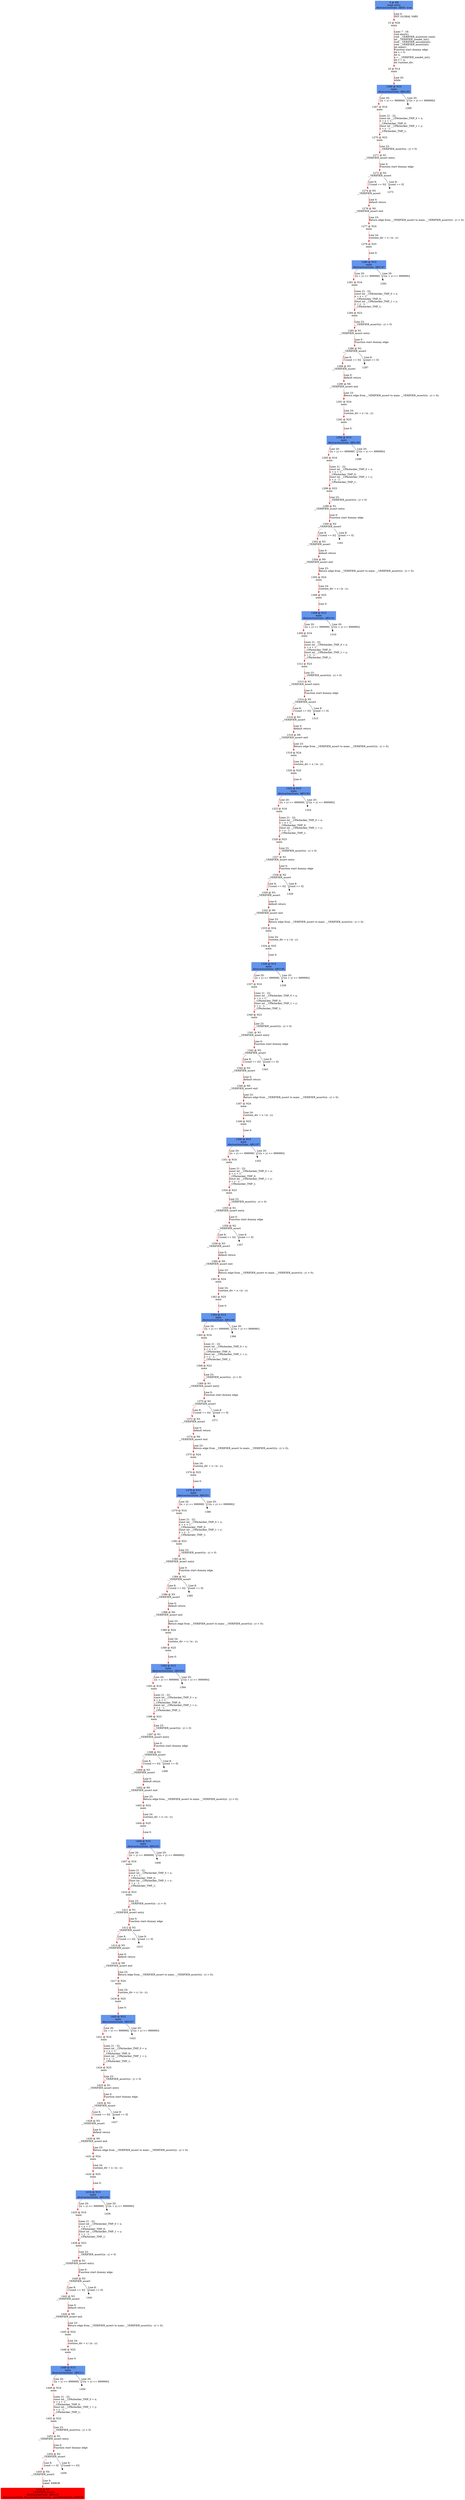 digraph ARG {
node [style="filled" shape="box" color="white"]
0 [fillcolor="cornflowerblue" label="0 @ N8\nmain entry\nAbstractionState: ABS0: true\n" id="0"]
15 [label="15 @ N26\nmain\n" id="15"]
16 [label="16 @ N14\nmain\n" id="16"]
1266 [fillcolor="cornflowerblue" label="1266 @ N15\nmain\nAbstractionState: ABS185\n" id="1266"]
1267 [label="1267 @ N16\nmain\n" id="1267"]
1270 [label="1270 @ N23\nmain\n" id="1270"]
1271 [label="1271 @ N1\n__VERIFIER_assert entry\n" id="1271"]
1272 [label="1272 @ N2\n__VERIFIER_assert\n" id="1272"]
1274 [label="1274 @ N3\n__VERIFIER_assert\n" id="1274"]
1276 [label="1276 @ N0\n__VERIFIER_assert exit\n" id="1276"]
1277 [label="1277 @ N24\nmain\n" id="1277"]
1278 [label="1278 @ N25\nmain\n" id="1278"]
1280 [fillcolor="cornflowerblue" label="1280 @ N15\nmain\nAbstractionState: ABS187\n" id="1280"]
1281 [label="1281 @ N16\nmain\n" id="1281"]
1284 [label="1284 @ N23\nmain\n" id="1284"]
1285 [label="1285 @ N1\n__VERIFIER_assert entry\n" id="1285"]
1286 [label="1286 @ N2\n__VERIFIER_assert\n" id="1286"]
1288 [label="1288 @ N3\n__VERIFIER_assert\n" id="1288"]
1290 [label="1290 @ N0\n__VERIFIER_assert exit\n" id="1290"]
1291 [label="1291 @ N24\nmain\n" id="1291"]
1292 [label="1292 @ N25\nmain\n" id="1292"]
1294 [fillcolor="cornflowerblue" label="1294 @ N15\nmain\nAbstractionState: ABS189\n" id="1294"]
1295 [label="1295 @ N16\nmain\n" id="1295"]
1298 [label="1298 @ N23\nmain\n" id="1298"]
1299 [label="1299 @ N1\n__VERIFIER_assert entry\n" id="1299"]
1300 [label="1300 @ N2\n__VERIFIER_assert\n" id="1300"]
1302 [label="1302 @ N3\n__VERIFIER_assert\n" id="1302"]
1304 [label="1304 @ N0\n__VERIFIER_assert exit\n" id="1304"]
1305 [label="1305 @ N24\nmain\n" id="1305"]
1306 [label="1306 @ N25\nmain\n" id="1306"]
1308 [fillcolor="cornflowerblue" label="1308 @ N15\nmain\nAbstractionState: ABS191\n" id="1308"]
1309 [label="1309 @ N16\nmain\n" id="1309"]
1312 [label="1312 @ N23\nmain\n" id="1312"]
1313 [label="1313 @ N1\n__VERIFIER_assert entry\n" id="1313"]
1314 [label="1314 @ N2\n__VERIFIER_assert\n" id="1314"]
1316 [label="1316 @ N3\n__VERIFIER_assert\n" id="1316"]
1318 [label="1318 @ N0\n__VERIFIER_assert exit\n" id="1318"]
1319 [label="1319 @ N24\nmain\n" id="1319"]
1320 [label="1320 @ N25\nmain\n" id="1320"]
1322 [fillcolor="cornflowerblue" label="1322 @ N15\nmain\nAbstractionState: ABS193\n" id="1322"]
1323 [label="1323 @ N16\nmain\n" id="1323"]
1326 [label="1326 @ N23\nmain\n" id="1326"]
1327 [label="1327 @ N1\n__VERIFIER_assert entry\n" id="1327"]
1328 [label="1328 @ N2\n__VERIFIER_assert\n" id="1328"]
1330 [label="1330 @ N3\n__VERIFIER_assert\n" id="1330"]
1332 [label="1332 @ N0\n__VERIFIER_assert exit\n" id="1332"]
1333 [label="1333 @ N24\nmain\n" id="1333"]
1334 [label="1334 @ N25\nmain\n" id="1334"]
1336 [fillcolor="cornflowerblue" label="1336 @ N15\nmain\nAbstractionState: ABS195\n" id="1336"]
1337 [label="1337 @ N16\nmain\n" id="1337"]
1340 [label="1340 @ N23\nmain\n" id="1340"]
1341 [label="1341 @ N1\n__VERIFIER_assert entry\n" id="1341"]
1342 [label="1342 @ N2\n__VERIFIER_assert\n" id="1342"]
1344 [label="1344 @ N3\n__VERIFIER_assert\n" id="1344"]
1346 [label="1346 @ N0\n__VERIFIER_assert exit\n" id="1346"]
1347 [label="1347 @ N24\nmain\n" id="1347"]
1348 [label="1348 @ N25\nmain\n" id="1348"]
1350 [fillcolor="cornflowerblue" label="1350 @ N15\nmain\nAbstractionState: ABS197\n" id="1350"]
1351 [label="1351 @ N16\nmain\n" id="1351"]
1354 [label="1354 @ N23\nmain\n" id="1354"]
1355 [label="1355 @ N1\n__VERIFIER_assert entry\n" id="1355"]
1356 [label="1356 @ N2\n__VERIFIER_assert\n" id="1356"]
1358 [label="1358 @ N3\n__VERIFIER_assert\n" id="1358"]
1360 [label="1360 @ N0\n__VERIFIER_assert exit\n" id="1360"]
1361 [label="1361 @ N24\nmain\n" id="1361"]
1362 [label="1362 @ N25\nmain\n" id="1362"]
1364 [fillcolor="cornflowerblue" label="1364 @ N15\nmain\nAbstractionState: ABS199\n" id="1364"]
1365 [label="1365 @ N16\nmain\n" id="1365"]
1368 [label="1368 @ N23\nmain\n" id="1368"]
1369 [label="1369 @ N1\n__VERIFIER_assert entry\n" id="1369"]
1370 [label="1370 @ N2\n__VERIFIER_assert\n" id="1370"]
1372 [label="1372 @ N3\n__VERIFIER_assert\n" id="1372"]
1374 [label="1374 @ N0\n__VERIFIER_assert exit\n" id="1374"]
1375 [label="1375 @ N24\nmain\n" id="1375"]
1376 [label="1376 @ N25\nmain\n" id="1376"]
1378 [fillcolor="cornflowerblue" label="1378 @ N15\nmain\nAbstractionState: ABS201\n" id="1378"]
1379 [label="1379 @ N16\nmain\n" id="1379"]
1382 [label="1382 @ N23\nmain\n" id="1382"]
1383 [label="1383 @ N1\n__VERIFIER_assert entry\n" id="1383"]
1384 [label="1384 @ N2\n__VERIFIER_assert\n" id="1384"]
1386 [label="1386 @ N3\n__VERIFIER_assert\n" id="1386"]
1388 [label="1388 @ N0\n__VERIFIER_assert exit\n" id="1388"]
1389 [label="1389 @ N24\nmain\n" id="1389"]
1390 [label="1390 @ N25\nmain\n" id="1390"]
1392 [fillcolor="cornflowerblue" label="1392 @ N15\nmain\nAbstractionState: ABS203\n" id="1392"]
1393 [label="1393 @ N16\nmain\n" id="1393"]
1396 [label="1396 @ N23\nmain\n" id="1396"]
1397 [label="1397 @ N1\n__VERIFIER_assert entry\n" id="1397"]
1398 [label="1398 @ N2\n__VERIFIER_assert\n" id="1398"]
1400 [label="1400 @ N3\n__VERIFIER_assert\n" id="1400"]
1402 [label="1402 @ N0\n__VERIFIER_assert exit\n" id="1402"]
1403 [label="1403 @ N24\nmain\n" id="1403"]
1404 [label="1404 @ N25\nmain\n" id="1404"]
1406 [fillcolor="cornflowerblue" label="1406 @ N15\nmain\nAbstractionState: ABS205\n" id="1406"]
1407 [label="1407 @ N16\nmain\n" id="1407"]
1410 [label="1410 @ N23\nmain\n" id="1410"]
1411 [label="1411 @ N1\n__VERIFIER_assert entry\n" id="1411"]
1412 [label="1412 @ N2\n__VERIFIER_assert\n" id="1412"]
1414 [label="1414 @ N3\n__VERIFIER_assert\n" id="1414"]
1416 [label="1416 @ N0\n__VERIFIER_assert exit\n" id="1416"]
1417 [label="1417 @ N24\nmain\n" id="1417"]
1418 [label="1418 @ N25\nmain\n" id="1418"]
1420 [fillcolor="cornflowerblue" label="1420 @ N15\nmain\nAbstractionState: ABS207\n" id="1420"]
1421 [label="1421 @ N16\nmain\n" id="1421"]
1424 [label="1424 @ N23\nmain\n" id="1424"]
1425 [label="1425 @ N1\n__VERIFIER_assert entry\n" id="1425"]
1426 [label="1426 @ N2\n__VERIFIER_assert\n" id="1426"]
1428 [label="1428 @ N3\n__VERIFIER_assert\n" id="1428"]
1430 [label="1430 @ N0\n__VERIFIER_assert exit\n" id="1430"]
1431 [label="1431 @ N24\nmain\n" id="1431"]
1432 [label="1432 @ N25\nmain\n" id="1432"]
1434 [fillcolor="cornflowerblue" label="1434 @ N15\nmain\nAbstractionState: ABS209\n" id="1434"]
1435 [label="1435 @ N16\nmain\n" id="1435"]
1438 [label="1438 @ N23\nmain\n" id="1438"]
1439 [label="1439 @ N1\n__VERIFIER_assert entry\n" id="1439"]
1440 [label="1440 @ N2\n__VERIFIER_assert\n" id="1440"]
1442 [label="1442 @ N3\n__VERIFIER_assert\n" id="1442"]
1444 [label="1444 @ N0\n__VERIFIER_assert exit\n" id="1444"]
1445 [label="1445 @ N24\nmain\n" id="1445"]
1446 [label="1446 @ N25\nmain\n" id="1446"]
1448 [fillcolor="cornflowerblue" label="1448 @ N15\nmain\nAbstractionState: ABS211\n" id="1448"]
1449 [label="1449 @ N16\nmain\n" id="1449"]
1452 [label="1452 @ N23\nmain\n" id="1452"]
1453 [label="1453 @ N1\n__VERIFIER_assert entry\n" id="1453"]
1454 [label="1454 @ N2\n__VERIFIER_assert\n" id="1454"]
1455 [label="1455 @ N4\n__VERIFIER_assert\n" id="1455"]
1458 [fillcolor="red" label="1458 @ N5\n__VERIFIER_assert\nAbstractionState: ABS212\n AutomatonState: ErrorLabelAutomaton: _predefinedState_ERROR\n" id="1458"]
0 -> 15 [color="red" label="Line 0: \lINIT GLOBAL VARS\l" id="0 -> 15"]
15 -> 16 [color="red" label="Lines 7 - 18: \lvoid abort();\lvoid __VERIFIER_assert(int cond);\lint __VERIFIER_nondet_int();\lvoid __VERIFIER_assume(int);\lvoid __VERIFIER_assert(int);\lint main();\lFunction start dummy edge\lint x = 0;\lint n;\ln = __VERIFIER_nondet_int();\lint y = n;\lint runtime_div;\l" id="15 -> 16"]
16 -> 1266 [color="red" label="Line 20: \lwhile\l" id="16 -> 1266"]
1266 -> 1267 [color="red" label="Line 20: \l[(x + y) <= 999999]\l" id="1266 -> 1267"]
1266 -> 1268 [label="Line 20: \l[!((x + y) <= 999999)]\l" id="1266 -> 1268"]
1267 -> 1270 [color="red" label="Lines 21 - 22: \lconst int __CPAchecker_TMP_0 = x;\lx = x + 1;\l__CPAchecker_TMP_0;\lconst int __CPAchecker_TMP_1 = y;\ly = y - 1;\l__CPAchecker_TMP_1;\l" id="1267 -> 1270"]
1270 -> 1271 [color="red" label="Line 23: \l__VERIFIER_assert((n - y) > 0)\l" id="1270 -> 1271"]
1271 -> 1272 [color="red" label="Line 0: \lFunction start dummy edge\l" id="1271 -> 1272"]
1272 -> 1273 [label="Line 8: \l[cond == 0]\l" id="1272 -> 1273"]
1272 -> 1274 [color="red" label="Line 8: \l[!(cond == 0)]\l" id="1272 -> 1274"]
1274 -> 1276 [color="red" label="Line 0: \ldefault return\l" id="1274 -> 1276"]
1276 -> 1277 [color="red" label="Line 23: \lReturn edge from __VERIFIER_assert to main: __VERIFIER_assert((n - y) > 0);\l" id="1276 -> 1277"]
1277 -> 1278 [color="red" label="Line 24: \lruntime_div = x / (n - y);\l" id="1277 -> 1278"]
1278 -> 1280 [color="red" label="Line 0: \l\l" id="1278 -> 1280"]
1280 -> 1281 [color="red" label="Line 20: \l[(x + y) <= 999999]\l" id="1280 -> 1281"]
1280 -> 1282 [label="Line 20: \l[!((x + y) <= 999999)]\l" id="1280 -> 1282"]
1281 -> 1284 [color="red" label="Lines 21 - 22: \lconst int __CPAchecker_TMP_0 = x;\lx = x + 1;\l__CPAchecker_TMP_0;\lconst int __CPAchecker_TMP_1 = y;\ly = y - 1;\l__CPAchecker_TMP_1;\l" id="1281 -> 1284"]
1284 -> 1285 [color="red" label="Line 23: \l__VERIFIER_assert((n - y) > 0)\l" id="1284 -> 1285"]
1285 -> 1286 [color="red" label="Line 0: \lFunction start dummy edge\l" id="1285 -> 1286"]
1286 -> 1287 [label="Line 8: \l[cond == 0]\l" id="1286 -> 1287"]
1286 -> 1288 [color="red" label="Line 8: \l[!(cond == 0)]\l" id="1286 -> 1288"]
1288 -> 1290 [color="red" label="Line 0: \ldefault return\l" id="1288 -> 1290"]
1290 -> 1291 [color="red" label="Line 23: \lReturn edge from __VERIFIER_assert to main: __VERIFIER_assert((n - y) > 0);\l" id="1290 -> 1291"]
1291 -> 1292 [color="red" label="Line 24: \lruntime_div = x / (n - y);\l" id="1291 -> 1292"]
1292 -> 1294 [color="red" label="Line 0: \l\l" id="1292 -> 1294"]
1294 -> 1295 [color="red" label="Line 20: \l[(x + y) <= 999999]\l" id="1294 -> 1295"]
1294 -> 1296 [label="Line 20: \l[!((x + y) <= 999999)]\l" id="1294 -> 1296"]
1295 -> 1298 [color="red" label="Lines 21 - 22: \lconst int __CPAchecker_TMP_0 = x;\lx = x + 1;\l__CPAchecker_TMP_0;\lconst int __CPAchecker_TMP_1 = y;\ly = y - 1;\l__CPAchecker_TMP_1;\l" id="1295 -> 1298"]
1298 -> 1299 [color="red" label="Line 23: \l__VERIFIER_assert((n - y) > 0)\l" id="1298 -> 1299"]
1299 -> 1300 [color="red" label="Line 0: \lFunction start dummy edge\l" id="1299 -> 1300"]
1300 -> 1301 [label="Line 8: \l[cond == 0]\l" id="1300 -> 1301"]
1300 -> 1302 [color="red" label="Line 8: \l[!(cond == 0)]\l" id="1300 -> 1302"]
1302 -> 1304 [color="red" label="Line 0: \ldefault return\l" id="1302 -> 1304"]
1304 -> 1305 [color="red" label="Line 23: \lReturn edge from __VERIFIER_assert to main: __VERIFIER_assert((n - y) > 0);\l" id="1304 -> 1305"]
1305 -> 1306 [color="red" label="Line 24: \lruntime_div = x / (n - y);\l" id="1305 -> 1306"]
1306 -> 1308 [color="red" label="Line 0: \l\l" id="1306 -> 1308"]
1308 -> 1309 [color="red" label="Line 20: \l[(x + y) <= 999999]\l" id="1308 -> 1309"]
1308 -> 1310 [label="Line 20: \l[!((x + y) <= 999999)]\l" id="1308 -> 1310"]
1309 -> 1312 [color="red" label="Lines 21 - 22: \lconst int __CPAchecker_TMP_0 = x;\lx = x + 1;\l__CPAchecker_TMP_0;\lconst int __CPAchecker_TMP_1 = y;\ly = y - 1;\l__CPAchecker_TMP_1;\l" id="1309 -> 1312"]
1312 -> 1313 [color="red" label="Line 23: \l__VERIFIER_assert((n - y) > 0)\l" id="1312 -> 1313"]
1313 -> 1314 [color="red" label="Line 0: \lFunction start dummy edge\l" id="1313 -> 1314"]
1314 -> 1315 [label="Line 8: \l[cond == 0]\l" id="1314 -> 1315"]
1314 -> 1316 [color="red" label="Line 8: \l[!(cond == 0)]\l" id="1314 -> 1316"]
1316 -> 1318 [color="red" label="Line 0: \ldefault return\l" id="1316 -> 1318"]
1318 -> 1319 [color="red" label="Line 23: \lReturn edge from __VERIFIER_assert to main: __VERIFIER_assert((n - y) > 0);\l" id="1318 -> 1319"]
1319 -> 1320 [color="red" label="Line 24: \lruntime_div = x / (n - y);\l" id="1319 -> 1320"]
1320 -> 1322 [color="red" label="Line 0: \l\l" id="1320 -> 1322"]
1322 -> 1323 [color="red" label="Line 20: \l[(x + y) <= 999999]\l" id="1322 -> 1323"]
1322 -> 1324 [label="Line 20: \l[!((x + y) <= 999999)]\l" id="1322 -> 1324"]
1323 -> 1326 [color="red" label="Lines 21 - 22: \lconst int __CPAchecker_TMP_0 = x;\lx = x + 1;\l__CPAchecker_TMP_0;\lconst int __CPAchecker_TMP_1 = y;\ly = y - 1;\l__CPAchecker_TMP_1;\l" id="1323 -> 1326"]
1326 -> 1327 [color="red" label="Line 23: \l__VERIFIER_assert((n - y) > 0)\l" id="1326 -> 1327"]
1327 -> 1328 [color="red" label="Line 0: \lFunction start dummy edge\l" id="1327 -> 1328"]
1328 -> 1329 [label="Line 8: \l[cond == 0]\l" id="1328 -> 1329"]
1328 -> 1330 [color="red" label="Line 8: \l[!(cond == 0)]\l" id="1328 -> 1330"]
1330 -> 1332 [color="red" label="Line 0: \ldefault return\l" id="1330 -> 1332"]
1332 -> 1333 [color="red" label="Line 23: \lReturn edge from __VERIFIER_assert to main: __VERIFIER_assert((n - y) > 0);\l" id="1332 -> 1333"]
1333 -> 1334 [color="red" label="Line 24: \lruntime_div = x / (n - y);\l" id="1333 -> 1334"]
1334 -> 1336 [color="red" label="Line 0: \l\l" id="1334 -> 1336"]
1336 -> 1337 [color="red" label="Line 20: \l[(x + y) <= 999999]\l" id="1336 -> 1337"]
1336 -> 1338 [label="Line 20: \l[!((x + y) <= 999999)]\l" id="1336 -> 1338"]
1337 -> 1340 [color="red" label="Lines 21 - 22: \lconst int __CPAchecker_TMP_0 = x;\lx = x + 1;\l__CPAchecker_TMP_0;\lconst int __CPAchecker_TMP_1 = y;\ly = y - 1;\l__CPAchecker_TMP_1;\l" id="1337 -> 1340"]
1340 -> 1341 [color="red" label="Line 23: \l__VERIFIER_assert((n - y) > 0)\l" id="1340 -> 1341"]
1341 -> 1342 [color="red" label="Line 0: \lFunction start dummy edge\l" id="1341 -> 1342"]
1342 -> 1343 [label="Line 8: \l[cond == 0]\l" id="1342 -> 1343"]
1342 -> 1344 [color="red" label="Line 8: \l[!(cond == 0)]\l" id="1342 -> 1344"]
1344 -> 1346 [color="red" label="Line 0: \ldefault return\l" id="1344 -> 1346"]
1346 -> 1347 [color="red" label="Line 23: \lReturn edge from __VERIFIER_assert to main: __VERIFIER_assert((n - y) > 0);\l" id="1346 -> 1347"]
1347 -> 1348 [color="red" label="Line 24: \lruntime_div = x / (n - y);\l" id="1347 -> 1348"]
1348 -> 1350 [color="red" label="Line 0: \l\l" id="1348 -> 1350"]
1350 -> 1351 [color="red" label="Line 20: \l[(x + y) <= 999999]\l" id="1350 -> 1351"]
1350 -> 1352 [label="Line 20: \l[!((x + y) <= 999999)]\l" id="1350 -> 1352"]
1351 -> 1354 [color="red" label="Lines 21 - 22: \lconst int __CPAchecker_TMP_0 = x;\lx = x + 1;\l__CPAchecker_TMP_0;\lconst int __CPAchecker_TMP_1 = y;\ly = y - 1;\l__CPAchecker_TMP_1;\l" id="1351 -> 1354"]
1354 -> 1355 [color="red" label="Line 23: \l__VERIFIER_assert((n - y) > 0)\l" id="1354 -> 1355"]
1355 -> 1356 [color="red" label="Line 0: \lFunction start dummy edge\l" id="1355 -> 1356"]
1356 -> 1357 [label="Line 8: \l[cond == 0]\l" id="1356 -> 1357"]
1356 -> 1358 [color="red" label="Line 8: \l[!(cond == 0)]\l" id="1356 -> 1358"]
1358 -> 1360 [color="red" label="Line 0: \ldefault return\l" id="1358 -> 1360"]
1360 -> 1361 [color="red" label="Line 23: \lReturn edge from __VERIFIER_assert to main: __VERIFIER_assert((n - y) > 0);\l" id="1360 -> 1361"]
1361 -> 1362 [color="red" label="Line 24: \lruntime_div = x / (n - y);\l" id="1361 -> 1362"]
1362 -> 1364 [color="red" label="Line 0: \l\l" id="1362 -> 1364"]
1364 -> 1365 [color="red" label="Line 20: \l[(x + y) <= 999999]\l" id="1364 -> 1365"]
1364 -> 1366 [label="Line 20: \l[!((x + y) <= 999999)]\l" id="1364 -> 1366"]
1365 -> 1368 [color="red" label="Lines 21 - 22: \lconst int __CPAchecker_TMP_0 = x;\lx = x + 1;\l__CPAchecker_TMP_0;\lconst int __CPAchecker_TMP_1 = y;\ly = y - 1;\l__CPAchecker_TMP_1;\l" id="1365 -> 1368"]
1368 -> 1369 [color="red" label="Line 23: \l__VERIFIER_assert((n - y) > 0)\l" id="1368 -> 1369"]
1369 -> 1370 [color="red" label="Line 0: \lFunction start dummy edge\l" id="1369 -> 1370"]
1370 -> 1371 [label="Line 8: \l[cond == 0]\l" id="1370 -> 1371"]
1370 -> 1372 [color="red" label="Line 8: \l[!(cond == 0)]\l" id="1370 -> 1372"]
1372 -> 1374 [color="red" label="Line 0: \ldefault return\l" id="1372 -> 1374"]
1374 -> 1375 [color="red" label="Line 23: \lReturn edge from __VERIFIER_assert to main: __VERIFIER_assert((n - y) > 0);\l" id="1374 -> 1375"]
1375 -> 1376 [color="red" label="Line 24: \lruntime_div = x / (n - y);\l" id="1375 -> 1376"]
1376 -> 1378 [color="red" label="Line 0: \l\l" id="1376 -> 1378"]
1378 -> 1379 [color="red" label="Line 20: \l[(x + y) <= 999999]\l" id="1378 -> 1379"]
1378 -> 1380 [label="Line 20: \l[!((x + y) <= 999999)]\l" id="1378 -> 1380"]
1379 -> 1382 [color="red" label="Lines 21 - 22: \lconst int __CPAchecker_TMP_0 = x;\lx = x + 1;\l__CPAchecker_TMP_0;\lconst int __CPAchecker_TMP_1 = y;\ly = y - 1;\l__CPAchecker_TMP_1;\l" id="1379 -> 1382"]
1382 -> 1383 [color="red" label="Line 23: \l__VERIFIER_assert((n - y) > 0)\l" id="1382 -> 1383"]
1383 -> 1384 [color="red" label="Line 0: \lFunction start dummy edge\l" id="1383 -> 1384"]
1384 -> 1385 [label="Line 8: \l[cond == 0]\l" id="1384 -> 1385"]
1384 -> 1386 [color="red" label="Line 8: \l[!(cond == 0)]\l" id="1384 -> 1386"]
1386 -> 1388 [color="red" label="Line 0: \ldefault return\l" id="1386 -> 1388"]
1388 -> 1389 [color="red" label="Line 23: \lReturn edge from __VERIFIER_assert to main: __VERIFIER_assert((n - y) > 0);\l" id="1388 -> 1389"]
1389 -> 1390 [color="red" label="Line 24: \lruntime_div = x / (n - y);\l" id="1389 -> 1390"]
1390 -> 1392 [color="red" label="Line 0: \l\l" id="1390 -> 1392"]
1392 -> 1393 [color="red" label="Line 20: \l[(x + y) <= 999999]\l" id="1392 -> 1393"]
1392 -> 1394 [label="Line 20: \l[!((x + y) <= 999999)]\l" id="1392 -> 1394"]
1393 -> 1396 [color="red" label="Lines 21 - 22: \lconst int __CPAchecker_TMP_0 = x;\lx = x + 1;\l__CPAchecker_TMP_0;\lconst int __CPAchecker_TMP_1 = y;\ly = y - 1;\l__CPAchecker_TMP_1;\l" id="1393 -> 1396"]
1396 -> 1397 [color="red" label="Line 23: \l__VERIFIER_assert((n - y) > 0)\l" id="1396 -> 1397"]
1397 -> 1398 [color="red" label="Line 0: \lFunction start dummy edge\l" id="1397 -> 1398"]
1398 -> 1399 [label="Line 8: \l[cond == 0]\l" id="1398 -> 1399"]
1398 -> 1400 [color="red" label="Line 8: \l[!(cond == 0)]\l" id="1398 -> 1400"]
1400 -> 1402 [color="red" label="Line 0: \ldefault return\l" id="1400 -> 1402"]
1402 -> 1403 [color="red" label="Line 23: \lReturn edge from __VERIFIER_assert to main: __VERIFIER_assert((n - y) > 0);\l" id="1402 -> 1403"]
1403 -> 1404 [color="red" label="Line 24: \lruntime_div = x / (n - y);\l" id="1403 -> 1404"]
1404 -> 1406 [color="red" label="Line 0: \l\l" id="1404 -> 1406"]
1406 -> 1407 [color="red" label="Line 20: \l[(x + y) <= 999999]\l" id="1406 -> 1407"]
1406 -> 1408 [label="Line 20: \l[!((x + y) <= 999999)]\l" id="1406 -> 1408"]
1407 -> 1410 [color="red" label="Lines 21 - 22: \lconst int __CPAchecker_TMP_0 = x;\lx = x + 1;\l__CPAchecker_TMP_0;\lconst int __CPAchecker_TMP_1 = y;\ly = y - 1;\l__CPAchecker_TMP_1;\l" id="1407 -> 1410"]
1410 -> 1411 [color="red" label="Line 23: \l__VERIFIER_assert((n - y) > 0)\l" id="1410 -> 1411"]
1411 -> 1412 [color="red" label="Line 0: \lFunction start dummy edge\l" id="1411 -> 1412"]
1412 -> 1413 [label="Line 8: \l[cond == 0]\l" id="1412 -> 1413"]
1412 -> 1414 [color="red" label="Line 8: \l[!(cond == 0)]\l" id="1412 -> 1414"]
1414 -> 1416 [color="red" label="Line 0: \ldefault return\l" id="1414 -> 1416"]
1416 -> 1417 [color="red" label="Line 23: \lReturn edge from __VERIFIER_assert to main: __VERIFIER_assert((n - y) > 0);\l" id="1416 -> 1417"]
1417 -> 1418 [color="red" label="Line 24: \lruntime_div = x / (n - y);\l" id="1417 -> 1418"]
1418 -> 1420 [color="red" label="Line 0: \l\l" id="1418 -> 1420"]
1420 -> 1421 [color="red" label="Line 20: \l[(x + y) <= 999999]\l" id="1420 -> 1421"]
1420 -> 1422 [label="Line 20: \l[!((x + y) <= 999999)]\l" id="1420 -> 1422"]
1421 -> 1424 [color="red" label="Lines 21 - 22: \lconst int __CPAchecker_TMP_0 = x;\lx = x + 1;\l__CPAchecker_TMP_0;\lconst int __CPAchecker_TMP_1 = y;\ly = y - 1;\l__CPAchecker_TMP_1;\l" id="1421 -> 1424"]
1424 -> 1425 [color="red" label="Line 23: \l__VERIFIER_assert((n - y) > 0)\l" id="1424 -> 1425"]
1425 -> 1426 [color="red" label="Line 0: \lFunction start dummy edge\l" id="1425 -> 1426"]
1426 -> 1427 [label="Line 8: \l[cond == 0]\l" id="1426 -> 1427"]
1426 -> 1428 [color="red" label="Line 8: \l[!(cond == 0)]\l" id="1426 -> 1428"]
1428 -> 1430 [color="red" label="Line 0: \ldefault return\l" id="1428 -> 1430"]
1430 -> 1431 [color="red" label="Line 23: \lReturn edge from __VERIFIER_assert to main: __VERIFIER_assert((n - y) > 0);\l" id="1430 -> 1431"]
1431 -> 1432 [color="red" label="Line 24: \lruntime_div = x / (n - y);\l" id="1431 -> 1432"]
1432 -> 1434 [color="red" label="Line 0: \l\l" id="1432 -> 1434"]
1434 -> 1435 [color="red" label="Line 20: \l[(x + y) <= 999999]\l" id="1434 -> 1435"]
1434 -> 1436 [label="Line 20: \l[!((x + y) <= 999999)]\l" id="1434 -> 1436"]
1435 -> 1438 [color="red" label="Lines 21 - 22: \lconst int __CPAchecker_TMP_0 = x;\lx = x + 1;\l__CPAchecker_TMP_0;\lconst int __CPAchecker_TMP_1 = y;\ly = y - 1;\l__CPAchecker_TMP_1;\l" id="1435 -> 1438"]
1438 -> 1439 [color="red" label="Line 23: \l__VERIFIER_assert((n - y) > 0)\l" id="1438 -> 1439"]
1439 -> 1440 [color="red" label="Line 0: \lFunction start dummy edge\l" id="1439 -> 1440"]
1440 -> 1441 [label="Line 8: \l[cond == 0]\l" id="1440 -> 1441"]
1440 -> 1442 [color="red" label="Line 8: \l[!(cond == 0)]\l" id="1440 -> 1442"]
1442 -> 1444 [color="red" label="Line 0: \ldefault return\l" id="1442 -> 1444"]
1444 -> 1445 [color="red" label="Line 23: \lReturn edge from __VERIFIER_assert to main: __VERIFIER_assert((n - y) > 0);\l" id="1444 -> 1445"]
1445 -> 1446 [color="red" label="Line 24: \lruntime_div = x / (n - y);\l" id="1445 -> 1446"]
1446 -> 1448 [color="red" label="Line 0: \l\l" id="1446 -> 1448"]
1448 -> 1449 [color="red" label="Line 20: \l[(x + y) <= 999999]\l" id="1448 -> 1449"]
1448 -> 1450 [label="Line 20: \l[!((x + y) <= 999999)]\l" id="1448 -> 1450"]
1449 -> 1452 [color="red" label="Lines 21 - 22: \lconst int __CPAchecker_TMP_0 = x;\lx = x + 1;\l__CPAchecker_TMP_0;\lconst int __CPAchecker_TMP_1 = y;\ly = y - 1;\l__CPAchecker_TMP_1;\l" id="1449 -> 1452"]
1452 -> 1453 [color="red" label="Line 23: \l__VERIFIER_assert((n - y) > 0)\l" id="1452 -> 1453"]
1453 -> 1454 [color="red" label="Line 0: \lFunction start dummy edge\l" id="1453 -> 1454"]
1454 -> 1455 [color="red" label="Line 8: \l[cond == 0]\l" id="1454 -> 1455"]
1454 -> 1456 [label="Line 8: \l[!(cond == 0)]\l" id="1454 -> 1456"]
1455 -> 1458 [color="red" label="Line 8: \lLabel: ERROR\l" id="1455 -> 1458"]
}
